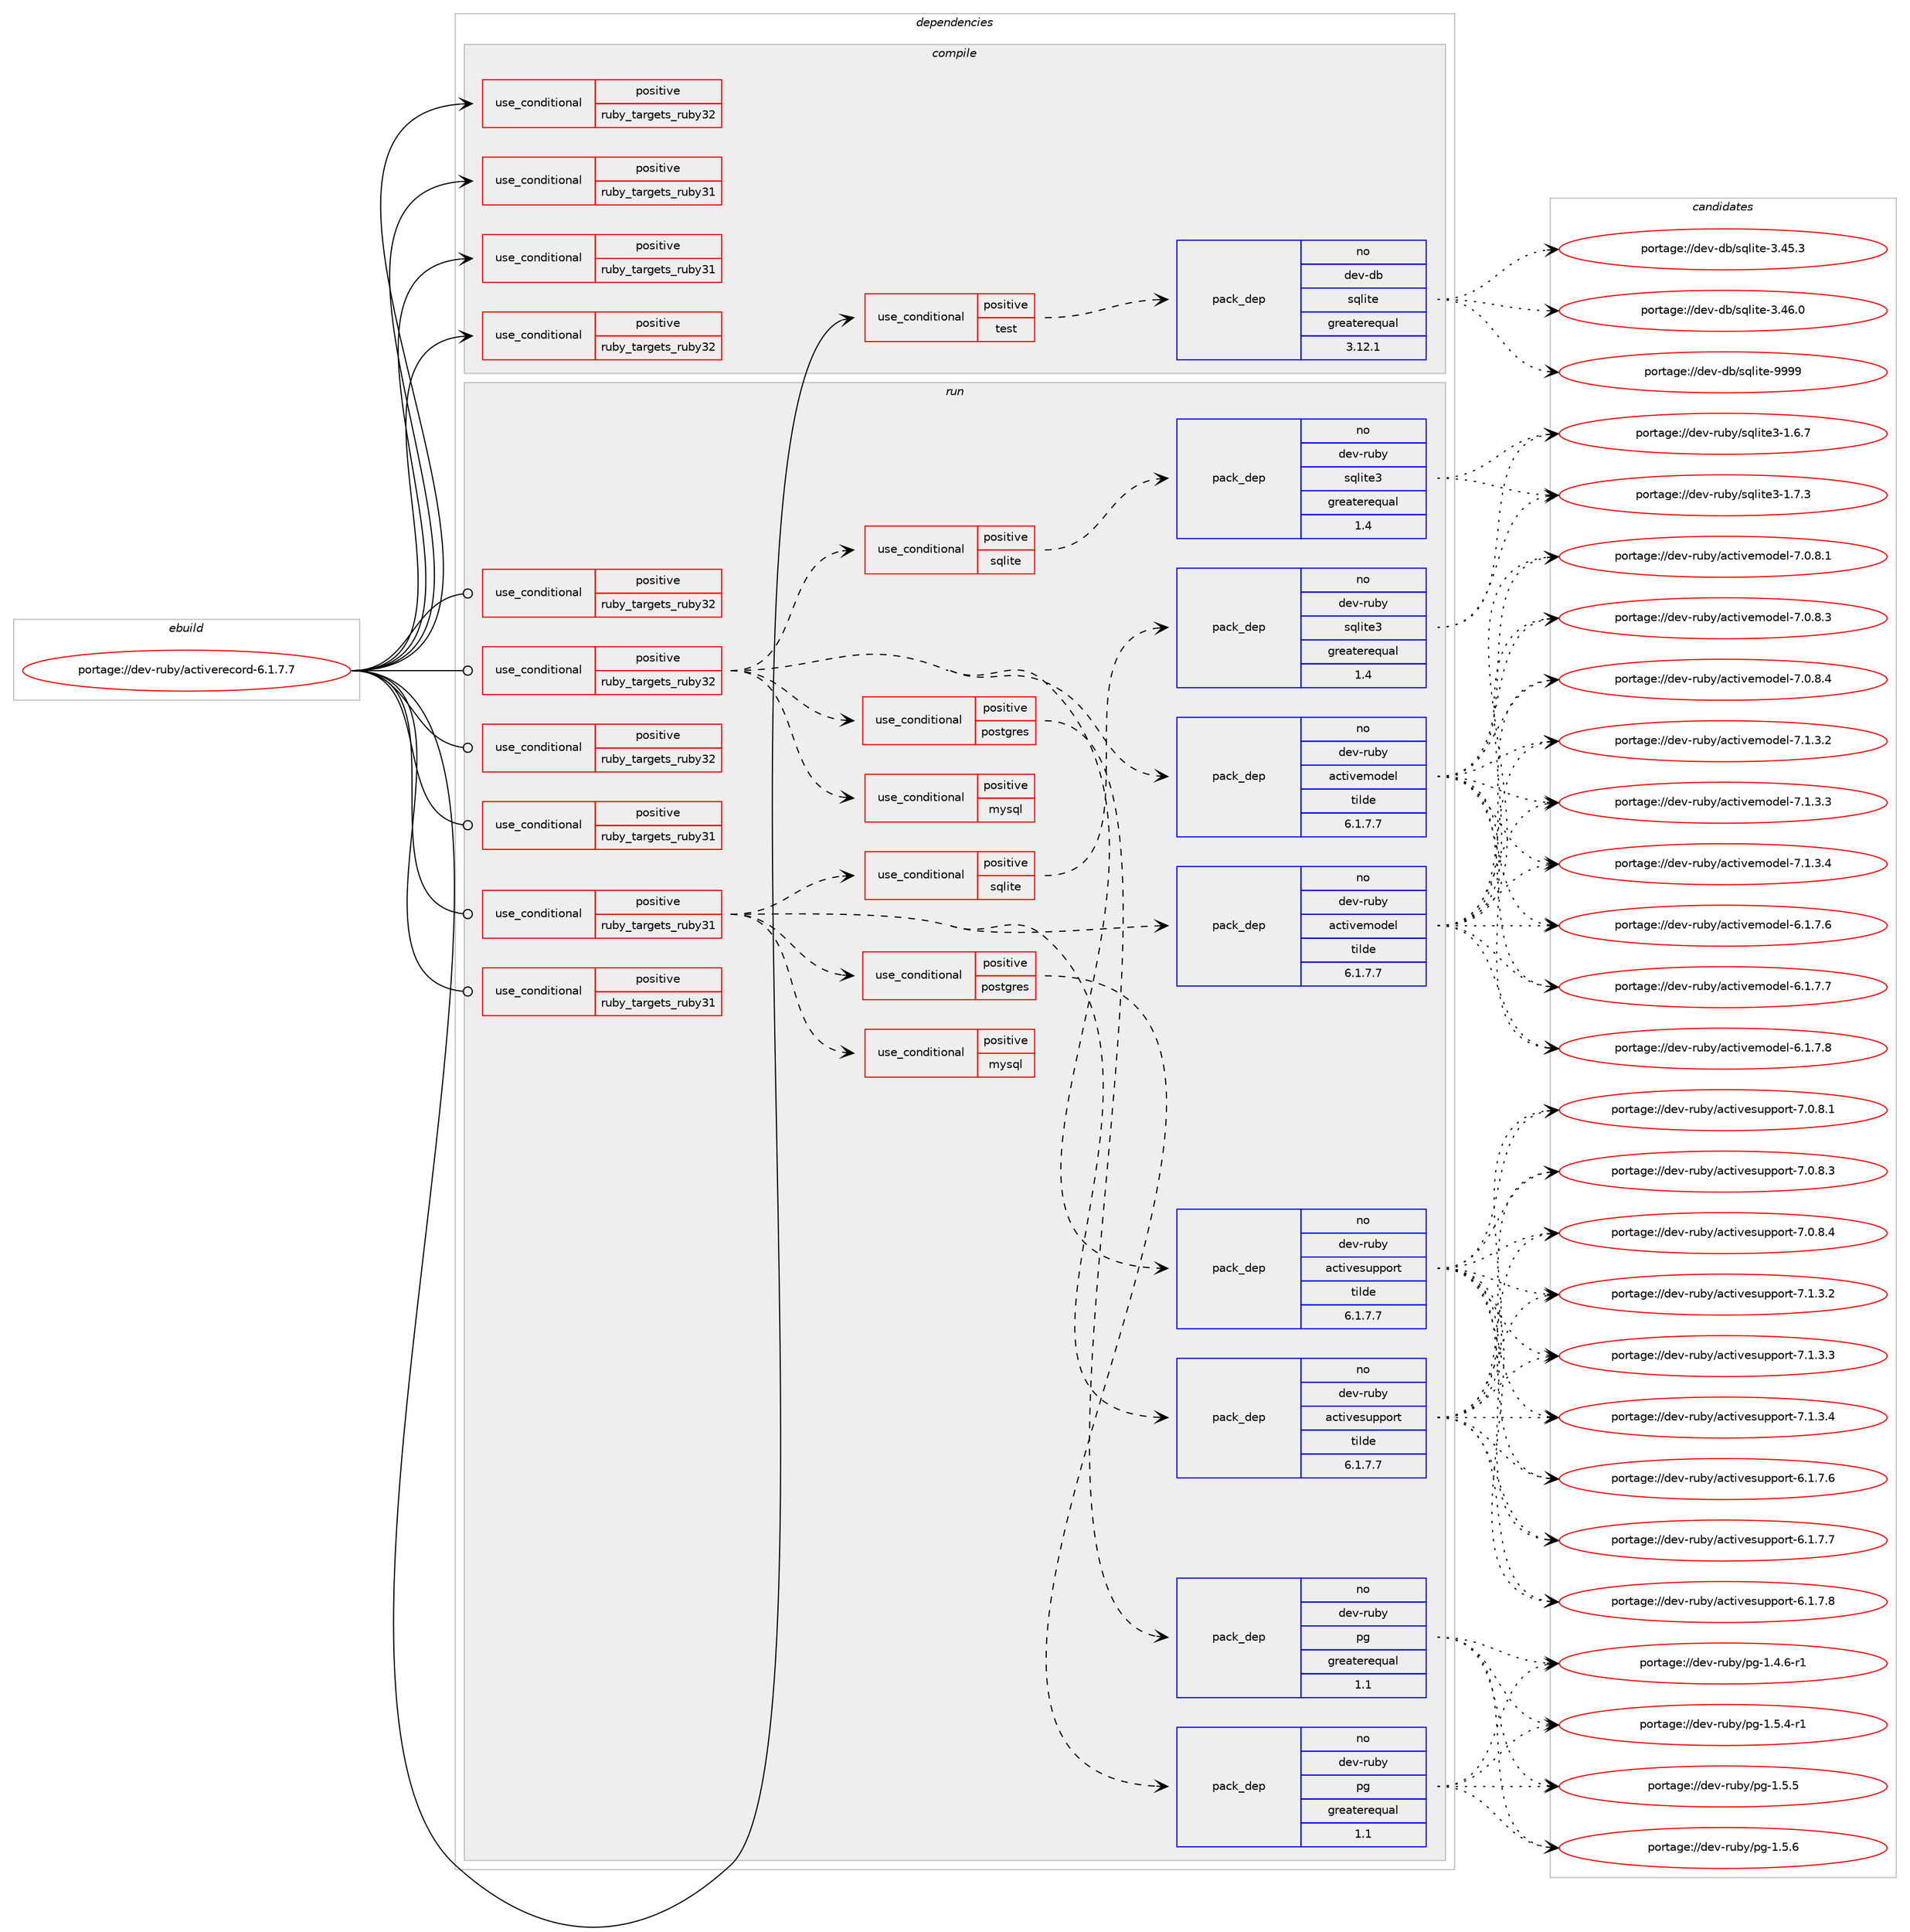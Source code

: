 digraph prolog {

# *************
# Graph options
# *************

newrank=true;
concentrate=true;
compound=true;
graph [rankdir=LR,fontname=Helvetica,fontsize=10,ranksep=1.5];#, ranksep=2.5, nodesep=0.2];
edge  [arrowhead=vee];
node  [fontname=Helvetica,fontsize=10];

# **********
# The ebuild
# **********

subgraph cluster_leftcol {
color=gray;
rank=same;
label=<<i>ebuild</i>>;
id [label="portage://dev-ruby/activerecord-6.1.7.7", color=red, width=4, href="../dev-ruby/activerecord-6.1.7.7.svg"];
}

# ****************
# The dependencies
# ****************

subgraph cluster_midcol {
color=gray;
label=<<i>dependencies</i>>;
subgraph cluster_compile {
fillcolor="#eeeeee";
style=filled;
label=<<i>compile</i>>;
subgraph cond42458 {
dependency88855 [label=<<TABLE BORDER="0" CELLBORDER="1" CELLSPACING="0" CELLPADDING="4"><TR><TD ROWSPAN="3" CELLPADDING="10">use_conditional</TD></TR><TR><TD>positive</TD></TR><TR><TD>ruby_targets_ruby31</TD></TR></TABLE>>, shape=none, color=red];
# *** BEGIN UNKNOWN DEPENDENCY TYPE (TODO) ***
# dependency88855 -> package_dependency(portage://dev-ruby/activerecord-6.1.7.7,install,no,dev-lang,ruby,none,[,,],[slot(3.1)],[])
# *** END UNKNOWN DEPENDENCY TYPE (TODO) ***

}
id:e -> dependency88855:w [weight=20,style="solid",arrowhead="vee"];
subgraph cond42459 {
dependency88856 [label=<<TABLE BORDER="0" CELLBORDER="1" CELLSPACING="0" CELLPADDING="4"><TR><TD ROWSPAN="3" CELLPADDING="10">use_conditional</TD></TR><TR><TD>positive</TD></TR><TR><TD>ruby_targets_ruby31</TD></TR></TABLE>>, shape=none, color=red];
# *** BEGIN UNKNOWN DEPENDENCY TYPE (TODO) ***
# dependency88856 -> package_dependency(portage://dev-ruby/activerecord-6.1.7.7,install,no,virtual,rubygems,none,[,,],[],[use(enable(ruby_targets_ruby31),negative)])
# *** END UNKNOWN DEPENDENCY TYPE (TODO) ***

}
id:e -> dependency88856:w [weight=20,style="solid",arrowhead="vee"];
subgraph cond42460 {
dependency88857 [label=<<TABLE BORDER="0" CELLBORDER="1" CELLSPACING="0" CELLPADDING="4"><TR><TD ROWSPAN="3" CELLPADDING="10">use_conditional</TD></TR><TR><TD>positive</TD></TR><TR><TD>ruby_targets_ruby32</TD></TR></TABLE>>, shape=none, color=red];
# *** BEGIN UNKNOWN DEPENDENCY TYPE (TODO) ***
# dependency88857 -> package_dependency(portage://dev-ruby/activerecord-6.1.7.7,install,no,dev-lang,ruby,none,[,,],[slot(3.2)],[])
# *** END UNKNOWN DEPENDENCY TYPE (TODO) ***

}
id:e -> dependency88857:w [weight=20,style="solid",arrowhead="vee"];
subgraph cond42461 {
dependency88858 [label=<<TABLE BORDER="0" CELLBORDER="1" CELLSPACING="0" CELLPADDING="4"><TR><TD ROWSPAN="3" CELLPADDING="10">use_conditional</TD></TR><TR><TD>positive</TD></TR><TR><TD>ruby_targets_ruby32</TD></TR></TABLE>>, shape=none, color=red];
# *** BEGIN UNKNOWN DEPENDENCY TYPE (TODO) ***
# dependency88858 -> package_dependency(portage://dev-ruby/activerecord-6.1.7.7,install,no,virtual,rubygems,none,[,,],[],[use(enable(ruby_targets_ruby32),negative)])
# *** END UNKNOWN DEPENDENCY TYPE (TODO) ***

}
id:e -> dependency88858:w [weight=20,style="solid",arrowhead="vee"];
subgraph cond42462 {
dependency88859 [label=<<TABLE BORDER="0" CELLBORDER="1" CELLSPACING="0" CELLPADDING="4"><TR><TD ROWSPAN="3" CELLPADDING="10">use_conditional</TD></TR><TR><TD>positive</TD></TR><TR><TD>test</TD></TR></TABLE>>, shape=none, color=red];
subgraph pack45149 {
dependency88860 [label=<<TABLE BORDER="0" CELLBORDER="1" CELLSPACING="0" CELLPADDING="4" WIDTH="220"><TR><TD ROWSPAN="6" CELLPADDING="30">pack_dep</TD></TR><TR><TD WIDTH="110">no</TD></TR><TR><TD>dev-db</TD></TR><TR><TD>sqlite</TD></TR><TR><TD>greaterequal</TD></TR><TR><TD>3.12.1</TD></TR></TABLE>>, shape=none, color=blue];
}
dependency88859:e -> dependency88860:w [weight=20,style="dashed",arrowhead="vee"];
}
id:e -> dependency88859:w [weight=20,style="solid",arrowhead="vee"];
}
subgraph cluster_compileandrun {
fillcolor="#eeeeee";
style=filled;
label=<<i>compile and run</i>>;
}
subgraph cluster_run {
fillcolor="#eeeeee";
style=filled;
label=<<i>run</i>>;
subgraph cond42463 {
dependency88861 [label=<<TABLE BORDER="0" CELLBORDER="1" CELLSPACING="0" CELLPADDING="4"><TR><TD ROWSPAN="3" CELLPADDING="10">use_conditional</TD></TR><TR><TD>positive</TD></TR><TR><TD>ruby_targets_ruby31</TD></TR></TABLE>>, shape=none, color=red];
# *** BEGIN UNKNOWN DEPENDENCY TYPE (TODO) ***
# dependency88861 -> package_dependency(portage://dev-ruby/activerecord-6.1.7.7,run,no,dev-lang,ruby,none,[,,],[slot(3.1)],[])
# *** END UNKNOWN DEPENDENCY TYPE (TODO) ***

}
id:e -> dependency88861:w [weight=20,style="solid",arrowhead="odot"];
subgraph cond42464 {
dependency88862 [label=<<TABLE BORDER="0" CELLBORDER="1" CELLSPACING="0" CELLPADDING="4"><TR><TD ROWSPAN="3" CELLPADDING="10">use_conditional</TD></TR><TR><TD>positive</TD></TR><TR><TD>ruby_targets_ruby31</TD></TR></TABLE>>, shape=none, color=red];
subgraph pack45150 {
dependency88863 [label=<<TABLE BORDER="0" CELLBORDER="1" CELLSPACING="0" CELLPADDING="4" WIDTH="220"><TR><TD ROWSPAN="6" CELLPADDING="30">pack_dep</TD></TR><TR><TD WIDTH="110">no</TD></TR><TR><TD>dev-ruby</TD></TR><TR><TD>activesupport</TD></TR><TR><TD>tilde</TD></TR><TR><TD>6.1.7.7</TD></TR></TABLE>>, shape=none, color=blue];
}
dependency88862:e -> dependency88863:w [weight=20,style="dashed",arrowhead="vee"];
subgraph pack45151 {
dependency88864 [label=<<TABLE BORDER="0" CELLBORDER="1" CELLSPACING="0" CELLPADDING="4" WIDTH="220"><TR><TD ROWSPAN="6" CELLPADDING="30">pack_dep</TD></TR><TR><TD WIDTH="110">no</TD></TR><TR><TD>dev-ruby</TD></TR><TR><TD>activemodel</TD></TR><TR><TD>tilde</TD></TR><TR><TD>6.1.7.7</TD></TR></TABLE>>, shape=none, color=blue];
}
dependency88862:e -> dependency88864:w [weight=20,style="dashed",arrowhead="vee"];
subgraph cond42465 {
dependency88865 [label=<<TABLE BORDER="0" CELLBORDER="1" CELLSPACING="0" CELLPADDING="4"><TR><TD ROWSPAN="3" CELLPADDING="10">use_conditional</TD></TR><TR><TD>positive</TD></TR><TR><TD>sqlite</TD></TR></TABLE>>, shape=none, color=red];
subgraph pack45152 {
dependency88866 [label=<<TABLE BORDER="0" CELLBORDER="1" CELLSPACING="0" CELLPADDING="4" WIDTH="220"><TR><TD ROWSPAN="6" CELLPADDING="30">pack_dep</TD></TR><TR><TD WIDTH="110">no</TD></TR><TR><TD>dev-ruby</TD></TR><TR><TD>sqlite3</TD></TR><TR><TD>greaterequal</TD></TR><TR><TD>1.4</TD></TR></TABLE>>, shape=none, color=blue];
}
dependency88865:e -> dependency88866:w [weight=20,style="dashed",arrowhead="vee"];
}
dependency88862:e -> dependency88865:w [weight=20,style="dashed",arrowhead="vee"];
subgraph cond42466 {
dependency88867 [label=<<TABLE BORDER="0" CELLBORDER="1" CELLSPACING="0" CELLPADDING="4"><TR><TD ROWSPAN="3" CELLPADDING="10">use_conditional</TD></TR><TR><TD>positive</TD></TR><TR><TD>mysql</TD></TR></TABLE>>, shape=none, color=red];
# *** BEGIN UNKNOWN DEPENDENCY TYPE (TODO) ***
# dependency88867 -> package_dependency(portage://dev-ruby/activerecord-6.1.7.7,run,no,dev-ruby,mysql2,none,[,,],[slot(0.5)],[use(enable(ruby_targets_ruby31),negative)])
# *** END UNKNOWN DEPENDENCY TYPE (TODO) ***

}
dependency88862:e -> dependency88867:w [weight=20,style="dashed",arrowhead="vee"];
subgraph cond42467 {
dependency88868 [label=<<TABLE BORDER="0" CELLBORDER="1" CELLSPACING="0" CELLPADDING="4"><TR><TD ROWSPAN="3" CELLPADDING="10">use_conditional</TD></TR><TR><TD>positive</TD></TR><TR><TD>postgres</TD></TR></TABLE>>, shape=none, color=red];
subgraph pack45153 {
dependency88869 [label=<<TABLE BORDER="0" CELLBORDER="1" CELLSPACING="0" CELLPADDING="4" WIDTH="220"><TR><TD ROWSPAN="6" CELLPADDING="30">pack_dep</TD></TR><TR><TD WIDTH="110">no</TD></TR><TR><TD>dev-ruby</TD></TR><TR><TD>pg</TD></TR><TR><TD>greaterequal</TD></TR><TR><TD>1.1</TD></TR></TABLE>>, shape=none, color=blue];
}
dependency88868:e -> dependency88869:w [weight=20,style="dashed",arrowhead="vee"];
}
dependency88862:e -> dependency88868:w [weight=20,style="dashed",arrowhead="vee"];
}
id:e -> dependency88862:w [weight=20,style="solid",arrowhead="odot"];
subgraph cond42468 {
dependency88870 [label=<<TABLE BORDER="0" CELLBORDER="1" CELLSPACING="0" CELLPADDING="4"><TR><TD ROWSPAN="3" CELLPADDING="10">use_conditional</TD></TR><TR><TD>positive</TD></TR><TR><TD>ruby_targets_ruby31</TD></TR></TABLE>>, shape=none, color=red];
# *** BEGIN UNKNOWN DEPENDENCY TYPE (TODO) ***
# dependency88870 -> package_dependency(portage://dev-ruby/activerecord-6.1.7.7,run,no,virtual,rubygems,none,[,,],[],[use(enable(ruby_targets_ruby31),negative)])
# *** END UNKNOWN DEPENDENCY TYPE (TODO) ***

}
id:e -> dependency88870:w [weight=20,style="solid",arrowhead="odot"];
subgraph cond42469 {
dependency88871 [label=<<TABLE BORDER="0" CELLBORDER="1" CELLSPACING="0" CELLPADDING="4"><TR><TD ROWSPAN="3" CELLPADDING="10">use_conditional</TD></TR><TR><TD>positive</TD></TR><TR><TD>ruby_targets_ruby32</TD></TR></TABLE>>, shape=none, color=red];
# *** BEGIN UNKNOWN DEPENDENCY TYPE (TODO) ***
# dependency88871 -> package_dependency(portage://dev-ruby/activerecord-6.1.7.7,run,no,dev-lang,ruby,none,[,,],[slot(3.2)],[])
# *** END UNKNOWN DEPENDENCY TYPE (TODO) ***

}
id:e -> dependency88871:w [weight=20,style="solid",arrowhead="odot"];
subgraph cond42470 {
dependency88872 [label=<<TABLE BORDER="0" CELLBORDER="1" CELLSPACING="0" CELLPADDING="4"><TR><TD ROWSPAN="3" CELLPADDING="10">use_conditional</TD></TR><TR><TD>positive</TD></TR><TR><TD>ruby_targets_ruby32</TD></TR></TABLE>>, shape=none, color=red];
subgraph pack45154 {
dependency88873 [label=<<TABLE BORDER="0" CELLBORDER="1" CELLSPACING="0" CELLPADDING="4" WIDTH="220"><TR><TD ROWSPAN="6" CELLPADDING="30">pack_dep</TD></TR><TR><TD WIDTH="110">no</TD></TR><TR><TD>dev-ruby</TD></TR><TR><TD>activesupport</TD></TR><TR><TD>tilde</TD></TR><TR><TD>6.1.7.7</TD></TR></TABLE>>, shape=none, color=blue];
}
dependency88872:e -> dependency88873:w [weight=20,style="dashed",arrowhead="vee"];
subgraph pack45155 {
dependency88874 [label=<<TABLE BORDER="0" CELLBORDER="1" CELLSPACING="0" CELLPADDING="4" WIDTH="220"><TR><TD ROWSPAN="6" CELLPADDING="30">pack_dep</TD></TR><TR><TD WIDTH="110">no</TD></TR><TR><TD>dev-ruby</TD></TR><TR><TD>activemodel</TD></TR><TR><TD>tilde</TD></TR><TR><TD>6.1.7.7</TD></TR></TABLE>>, shape=none, color=blue];
}
dependency88872:e -> dependency88874:w [weight=20,style="dashed",arrowhead="vee"];
subgraph cond42471 {
dependency88875 [label=<<TABLE BORDER="0" CELLBORDER="1" CELLSPACING="0" CELLPADDING="4"><TR><TD ROWSPAN="3" CELLPADDING="10">use_conditional</TD></TR><TR><TD>positive</TD></TR><TR><TD>sqlite</TD></TR></TABLE>>, shape=none, color=red];
subgraph pack45156 {
dependency88876 [label=<<TABLE BORDER="0" CELLBORDER="1" CELLSPACING="0" CELLPADDING="4" WIDTH="220"><TR><TD ROWSPAN="6" CELLPADDING="30">pack_dep</TD></TR><TR><TD WIDTH="110">no</TD></TR><TR><TD>dev-ruby</TD></TR><TR><TD>sqlite3</TD></TR><TR><TD>greaterequal</TD></TR><TR><TD>1.4</TD></TR></TABLE>>, shape=none, color=blue];
}
dependency88875:e -> dependency88876:w [weight=20,style="dashed",arrowhead="vee"];
}
dependency88872:e -> dependency88875:w [weight=20,style="dashed",arrowhead="vee"];
subgraph cond42472 {
dependency88877 [label=<<TABLE BORDER="0" CELLBORDER="1" CELLSPACING="0" CELLPADDING="4"><TR><TD ROWSPAN="3" CELLPADDING="10">use_conditional</TD></TR><TR><TD>positive</TD></TR><TR><TD>mysql</TD></TR></TABLE>>, shape=none, color=red];
# *** BEGIN UNKNOWN DEPENDENCY TYPE (TODO) ***
# dependency88877 -> package_dependency(portage://dev-ruby/activerecord-6.1.7.7,run,no,dev-ruby,mysql2,none,[,,],[slot(0.5)],[use(enable(ruby_targets_ruby32),negative)])
# *** END UNKNOWN DEPENDENCY TYPE (TODO) ***

}
dependency88872:e -> dependency88877:w [weight=20,style="dashed",arrowhead="vee"];
subgraph cond42473 {
dependency88878 [label=<<TABLE BORDER="0" CELLBORDER="1" CELLSPACING="0" CELLPADDING="4"><TR><TD ROWSPAN="3" CELLPADDING="10">use_conditional</TD></TR><TR><TD>positive</TD></TR><TR><TD>postgres</TD></TR></TABLE>>, shape=none, color=red];
subgraph pack45157 {
dependency88879 [label=<<TABLE BORDER="0" CELLBORDER="1" CELLSPACING="0" CELLPADDING="4" WIDTH="220"><TR><TD ROWSPAN="6" CELLPADDING="30">pack_dep</TD></TR><TR><TD WIDTH="110">no</TD></TR><TR><TD>dev-ruby</TD></TR><TR><TD>pg</TD></TR><TR><TD>greaterequal</TD></TR><TR><TD>1.1</TD></TR></TABLE>>, shape=none, color=blue];
}
dependency88878:e -> dependency88879:w [weight=20,style="dashed",arrowhead="vee"];
}
dependency88872:e -> dependency88878:w [weight=20,style="dashed",arrowhead="vee"];
}
id:e -> dependency88872:w [weight=20,style="solid",arrowhead="odot"];
subgraph cond42474 {
dependency88880 [label=<<TABLE BORDER="0" CELLBORDER="1" CELLSPACING="0" CELLPADDING="4"><TR><TD ROWSPAN="3" CELLPADDING="10">use_conditional</TD></TR><TR><TD>positive</TD></TR><TR><TD>ruby_targets_ruby32</TD></TR></TABLE>>, shape=none, color=red];
# *** BEGIN UNKNOWN DEPENDENCY TYPE (TODO) ***
# dependency88880 -> package_dependency(portage://dev-ruby/activerecord-6.1.7.7,run,no,virtual,rubygems,none,[,,],[],[use(enable(ruby_targets_ruby32),negative)])
# *** END UNKNOWN DEPENDENCY TYPE (TODO) ***

}
id:e -> dependency88880:w [weight=20,style="solid",arrowhead="odot"];
}
}

# **************
# The candidates
# **************

subgraph cluster_choices {
rank=same;
color=gray;
label=<<i>candidates</i>>;

subgraph choice45149 {
color=black;
nodesep=1;
choice10010111845100984711511310810511610145514652534651 [label="portage://dev-db/sqlite-3.45.3", color=red, width=4,href="../dev-db/sqlite-3.45.3.svg"];
choice10010111845100984711511310810511610145514652544648 [label="portage://dev-db/sqlite-3.46.0", color=red, width=4,href="../dev-db/sqlite-3.46.0.svg"];
choice1001011184510098471151131081051161014557575757 [label="portage://dev-db/sqlite-9999", color=red, width=4,href="../dev-db/sqlite-9999.svg"];
dependency88860:e -> choice10010111845100984711511310810511610145514652534651:w [style=dotted,weight="100"];
dependency88860:e -> choice10010111845100984711511310810511610145514652544648:w [style=dotted,weight="100"];
dependency88860:e -> choice1001011184510098471151131081051161014557575757:w [style=dotted,weight="100"];
}
subgraph choice45150 {
color=black;
nodesep=1;
choice10010111845114117981214797991161051181011151171121121111141164554464946554654 [label="portage://dev-ruby/activesupport-6.1.7.6", color=red, width=4,href="../dev-ruby/activesupport-6.1.7.6.svg"];
choice10010111845114117981214797991161051181011151171121121111141164554464946554655 [label="portage://dev-ruby/activesupport-6.1.7.7", color=red, width=4,href="../dev-ruby/activesupport-6.1.7.7.svg"];
choice10010111845114117981214797991161051181011151171121121111141164554464946554656 [label="portage://dev-ruby/activesupport-6.1.7.8", color=red, width=4,href="../dev-ruby/activesupport-6.1.7.8.svg"];
choice10010111845114117981214797991161051181011151171121121111141164555464846564649 [label="portage://dev-ruby/activesupport-7.0.8.1", color=red, width=4,href="../dev-ruby/activesupport-7.0.8.1.svg"];
choice10010111845114117981214797991161051181011151171121121111141164555464846564651 [label="portage://dev-ruby/activesupport-7.0.8.3", color=red, width=4,href="../dev-ruby/activesupport-7.0.8.3.svg"];
choice10010111845114117981214797991161051181011151171121121111141164555464846564652 [label="portage://dev-ruby/activesupport-7.0.8.4", color=red, width=4,href="../dev-ruby/activesupport-7.0.8.4.svg"];
choice10010111845114117981214797991161051181011151171121121111141164555464946514650 [label="portage://dev-ruby/activesupport-7.1.3.2", color=red, width=4,href="../dev-ruby/activesupport-7.1.3.2.svg"];
choice10010111845114117981214797991161051181011151171121121111141164555464946514651 [label="portage://dev-ruby/activesupport-7.1.3.3", color=red, width=4,href="../dev-ruby/activesupport-7.1.3.3.svg"];
choice10010111845114117981214797991161051181011151171121121111141164555464946514652 [label="portage://dev-ruby/activesupport-7.1.3.4", color=red, width=4,href="../dev-ruby/activesupport-7.1.3.4.svg"];
dependency88863:e -> choice10010111845114117981214797991161051181011151171121121111141164554464946554654:w [style=dotted,weight="100"];
dependency88863:e -> choice10010111845114117981214797991161051181011151171121121111141164554464946554655:w [style=dotted,weight="100"];
dependency88863:e -> choice10010111845114117981214797991161051181011151171121121111141164554464946554656:w [style=dotted,weight="100"];
dependency88863:e -> choice10010111845114117981214797991161051181011151171121121111141164555464846564649:w [style=dotted,weight="100"];
dependency88863:e -> choice10010111845114117981214797991161051181011151171121121111141164555464846564651:w [style=dotted,weight="100"];
dependency88863:e -> choice10010111845114117981214797991161051181011151171121121111141164555464846564652:w [style=dotted,weight="100"];
dependency88863:e -> choice10010111845114117981214797991161051181011151171121121111141164555464946514650:w [style=dotted,weight="100"];
dependency88863:e -> choice10010111845114117981214797991161051181011151171121121111141164555464946514651:w [style=dotted,weight="100"];
dependency88863:e -> choice10010111845114117981214797991161051181011151171121121111141164555464946514652:w [style=dotted,weight="100"];
}
subgraph choice45151 {
color=black;
nodesep=1;
choice10010111845114117981214797991161051181011091111001011084554464946554654 [label="portage://dev-ruby/activemodel-6.1.7.6", color=red, width=4,href="../dev-ruby/activemodel-6.1.7.6.svg"];
choice10010111845114117981214797991161051181011091111001011084554464946554655 [label="portage://dev-ruby/activemodel-6.1.7.7", color=red, width=4,href="../dev-ruby/activemodel-6.1.7.7.svg"];
choice10010111845114117981214797991161051181011091111001011084554464946554656 [label="portage://dev-ruby/activemodel-6.1.7.8", color=red, width=4,href="../dev-ruby/activemodel-6.1.7.8.svg"];
choice10010111845114117981214797991161051181011091111001011084555464846564649 [label="portage://dev-ruby/activemodel-7.0.8.1", color=red, width=4,href="../dev-ruby/activemodel-7.0.8.1.svg"];
choice10010111845114117981214797991161051181011091111001011084555464846564651 [label="portage://dev-ruby/activemodel-7.0.8.3", color=red, width=4,href="../dev-ruby/activemodel-7.0.8.3.svg"];
choice10010111845114117981214797991161051181011091111001011084555464846564652 [label="portage://dev-ruby/activemodel-7.0.8.4", color=red, width=4,href="../dev-ruby/activemodel-7.0.8.4.svg"];
choice10010111845114117981214797991161051181011091111001011084555464946514650 [label="portage://dev-ruby/activemodel-7.1.3.2", color=red, width=4,href="../dev-ruby/activemodel-7.1.3.2.svg"];
choice10010111845114117981214797991161051181011091111001011084555464946514651 [label="portage://dev-ruby/activemodel-7.1.3.3", color=red, width=4,href="../dev-ruby/activemodel-7.1.3.3.svg"];
choice10010111845114117981214797991161051181011091111001011084555464946514652 [label="portage://dev-ruby/activemodel-7.1.3.4", color=red, width=4,href="../dev-ruby/activemodel-7.1.3.4.svg"];
dependency88864:e -> choice10010111845114117981214797991161051181011091111001011084554464946554654:w [style=dotted,weight="100"];
dependency88864:e -> choice10010111845114117981214797991161051181011091111001011084554464946554655:w [style=dotted,weight="100"];
dependency88864:e -> choice10010111845114117981214797991161051181011091111001011084554464946554656:w [style=dotted,weight="100"];
dependency88864:e -> choice10010111845114117981214797991161051181011091111001011084555464846564649:w [style=dotted,weight="100"];
dependency88864:e -> choice10010111845114117981214797991161051181011091111001011084555464846564651:w [style=dotted,weight="100"];
dependency88864:e -> choice10010111845114117981214797991161051181011091111001011084555464846564652:w [style=dotted,weight="100"];
dependency88864:e -> choice10010111845114117981214797991161051181011091111001011084555464946514650:w [style=dotted,weight="100"];
dependency88864:e -> choice10010111845114117981214797991161051181011091111001011084555464946514651:w [style=dotted,weight="100"];
dependency88864:e -> choice10010111845114117981214797991161051181011091111001011084555464946514652:w [style=dotted,weight="100"];
}
subgraph choice45152 {
color=black;
nodesep=1;
choice10010111845114117981214711511310810511610151454946544655 [label="portage://dev-ruby/sqlite3-1.6.7", color=red, width=4,href="../dev-ruby/sqlite3-1.6.7.svg"];
choice10010111845114117981214711511310810511610151454946554651 [label="portage://dev-ruby/sqlite3-1.7.3", color=red, width=4,href="../dev-ruby/sqlite3-1.7.3.svg"];
dependency88866:e -> choice10010111845114117981214711511310810511610151454946544655:w [style=dotted,weight="100"];
dependency88866:e -> choice10010111845114117981214711511310810511610151454946554651:w [style=dotted,weight="100"];
}
subgraph choice45153 {
color=black;
nodesep=1;
choice1001011184511411798121471121034549465246544511449 [label="portage://dev-ruby/pg-1.4.6-r1", color=red, width=4,href="../dev-ruby/pg-1.4.6-r1.svg"];
choice1001011184511411798121471121034549465346524511449 [label="portage://dev-ruby/pg-1.5.4-r1", color=red, width=4,href="../dev-ruby/pg-1.5.4-r1.svg"];
choice100101118451141179812147112103454946534653 [label="portage://dev-ruby/pg-1.5.5", color=red, width=4,href="../dev-ruby/pg-1.5.5.svg"];
choice100101118451141179812147112103454946534654 [label="portage://dev-ruby/pg-1.5.6", color=red, width=4,href="../dev-ruby/pg-1.5.6.svg"];
dependency88869:e -> choice1001011184511411798121471121034549465246544511449:w [style=dotted,weight="100"];
dependency88869:e -> choice1001011184511411798121471121034549465346524511449:w [style=dotted,weight="100"];
dependency88869:e -> choice100101118451141179812147112103454946534653:w [style=dotted,weight="100"];
dependency88869:e -> choice100101118451141179812147112103454946534654:w [style=dotted,weight="100"];
}
subgraph choice45154 {
color=black;
nodesep=1;
choice10010111845114117981214797991161051181011151171121121111141164554464946554654 [label="portage://dev-ruby/activesupport-6.1.7.6", color=red, width=4,href="../dev-ruby/activesupport-6.1.7.6.svg"];
choice10010111845114117981214797991161051181011151171121121111141164554464946554655 [label="portage://dev-ruby/activesupport-6.1.7.7", color=red, width=4,href="../dev-ruby/activesupport-6.1.7.7.svg"];
choice10010111845114117981214797991161051181011151171121121111141164554464946554656 [label="portage://dev-ruby/activesupport-6.1.7.8", color=red, width=4,href="../dev-ruby/activesupport-6.1.7.8.svg"];
choice10010111845114117981214797991161051181011151171121121111141164555464846564649 [label="portage://dev-ruby/activesupport-7.0.8.1", color=red, width=4,href="../dev-ruby/activesupport-7.0.8.1.svg"];
choice10010111845114117981214797991161051181011151171121121111141164555464846564651 [label="portage://dev-ruby/activesupport-7.0.8.3", color=red, width=4,href="../dev-ruby/activesupport-7.0.8.3.svg"];
choice10010111845114117981214797991161051181011151171121121111141164555464846564652 [label="portage://dev-ruby/activesupport-7.0.8.4", color=red, width=4,href="../dev-ruby/activesupport-7.0.8.4.svg"];
choice10010111845114117981214797991161051181011151171121121111141164555464946514650 [label="portage://dev-ruby/activesupport-7.1.3.2", color=red, width=4,href="../dev-ruby/activesupport-7.1.3.2.svg"];
choice10010111845114117981214797991161051181011151171121121111141164555464946514651 [label="portage://dev-ruby/activesupport-7.1.3.3", color=red, width=4,href="../dev-ruby/activesupport-7.1.3.3.svg"];
choice10010111845114117981214797991161051181011151171121121111141164555464946514652 [label="portage://dev-ruby/activesupport-7.1.3.4", color=red, width=4,href="../dev-ruby/activesupport-7.1.3.4.svg"];
dependency88873:e -> choice10010111845114117981214797991161051181011151171121121111141164554464946554654:w [style=dotted,weight="100"];
dependency88873:e -> choice10010111845114117981214797991161051181011151171121121111141164554464946554655:w [style=dotted,weight="100"];
dependency88873:e -> choice10010111845114117981214797991161051181011151171121121111141164554464946554656:w [style=dotted,weight="100"];
dependency88873:e -> choice10010111845114117981214797991161051181011151171121121111141164555464846564649:w [style=dotted,weight="100"];
dependency88873:e -> choice10010111845114117981214797991161051181011151171121121111141164555464846564651:w [style=dotted,weight="100"];
dependency88873:e -> choice10010111845114117981214797991161051181011151171121121111141164555464846564652:w [style=dotted,weight="100"];
dependency88873:e -> choice10010111845114117981214797991161051181011151171121121111141164555464946514650:w [style=dotted,weight="100"];
dependency88873:e -> choice10010111845114117981214797991161051181011151171121121111141164555464946514651:w [style=dotted,weight="100"];
dependency88873:e -> choice10010111845114117981214797991161051181011151171121121111141164555464946514652:w [style=dotted,weight="100"];
}
subgraph choice45155 {
color=black;
nodesep=1;
choice10010111845114117981214797991161051181011091111001011084554464946554654 [label="portage://dev-ruby/activemodel-6.1.7.6", color=red, width=4,href="../dev-ruby/activemodel-6.1.7.6.svg"];
choice10010111845114117981214797991161051181011091111001011084554464946554655 [label="portage://dev-ruby/activemodel-6.1.7.7", color=red, width=4,href="../dev-ruby/activemodel-6.1.7.7.svg"];
choice10010111845114117981214797991161051181011091111001011084554464946554656 [label="portage://dev-ruby/activemodel-6.1.7.8", color=red, width=4,href="../dev-ruby/activemodel-6.1.7.8.svg"];
choice10010111845114117981214797991161051181011091111001011084555464846564649 [label="portage://dev-ruby/activemodel-7.0.8.1", color=red, width=4,href="../dev-ruby/activemodel-7.0.8.1.svg"];
choice10010111845114117981214797991161051181011091111001011084555464846564651 [label="portage://dev-ruby/activemodel-7.0.8.3", color=red, width=4,href="../dev-ruby/activemodel-7.0.8.3.svg"];
choice10010111845114117981214797991161051181011091111001011084555464846564652 [label="portage://dev-ruby/activemodel-7.0.8.4", color=red, width=4,href="../dev-ruby/activemodel-7.0.8.4.svg"];
choice10010111845114117981214797991161051181011091111001011084555464946514650 [label="portage://dev-ruby/activemodel-7.1.3.2", color=red, width=4,href="../dev-ruby/activemodel-7.1.3.2.svg"];
choice10010111845114117981214797991161051181011091111001011084555464946514651 [label="portage://dev-ruby/activemodel-7.1.3.3", color=red, width=4,href="../dev-ruby/activemodel-7.1.3.3.svg"];
choice10010111845114117981214797991161051181011091111001011084555464946514652 [label="portage://dev-ruby/activemodel-7.1.3.4", color=red, width=4,href="../dev-ruby/activemodel-7.1.3.4.svg"];
dependency88874:e -> choice10010111845114117981214797991161051181011091111001011084554464946554654:w [style=dotted,weight="100"];
dependency88874:e -> choice10010111845114117981214797991161051181011091111001011084554464946554655:w [style=dotted,weight="100"];
dependency88874:e -> choice10010111845114117981214797991161051181011091111001011084554464946554656:w [style=dotted,weight="100"];
dependency88874:e -> choice10010111845114117981214797991161051181011091111001011084555464846564649:w [style=dotted,weight="100"];
dependency88874:e -> choice10010111845114117981214797991161051181011091111001011084555464846564651:w [style=dotted,weight="100"];
dependency88874:e -> choice10010111845114117981214797991161051181011091111001011084555464846564652:w [style=dotted,weight="100"];
dependency88874:e -> choice10010111845114117981214797991161051181011091111001011084555464946514650:w [style=dotted,weight="100"];
dependency88874:e -> choice10010111845114117981214797991161051181011091111001011084555464946514651:w [style=dotted,weight="100"];
dependency88874:e -> choice10010111845114117981214797991161051181011091111001011084555464946514652:w [style=dotted,weight="100"];
}
subgraph choice45156 {
color=black;
nodesep=1;
choice10010111845114117981214711511310810511610151454946544655 [label="portage://dev-ruby/sqlite3-1.6.7", color=red, width=4,href="../dev-ruby/sqlite3-1.6.7.svg"];
choice10010111845114117981214711511310810511610151454946554651 [label="portage://dev-ruby/sqlite3-1.7.3", color=red, width=4,href="../dev-ruby/sqlite3-1.7.3.svg"];
dependency88876:e -> choice10010111845114117981214711511310810511610151454946544655:w [style=dotted,weight="100"];
dependency88876:e -> choice10010111845114117981214711511310810511610151454946554651:w [style=dotted,weight="100"];
}
subgraph choice45157 {
color=black;
nodesep=1;
choice1001011184511411798121471121034549465246544511449 [label="portage://dev-ruby/pg-1.4.6-r1", color=red, width=4,href="../dev-ruby/pg-1.4.6-r1.svg"];
choice1001011184511411798121471121034549465346524511449 [label="portage://dev-ruby/pg-1.5.4-r1", color=red, width=4,href="../dev-ruby/pg-1.5.4-r1.svg"];
choice100101118451141179812147112103454946534653 [label="portage://dev-ruby/pg-1.5.5", color=red, width=4,href="../dev-ruby/pg-1.5.5.svg"];
choice100101118451141179812147112103454946534654 [label="portage://dev-ruby/pg-1.5.6", color=red, width=4,href="../dev-ruby/pg-1.5.6.svg"];
dependency88879:e -> choice1001011184511411798121471121034549465246544511449:w [style=dotted,weight="100"];
dependency88879:e -> choice1001011184511411798121471121034549465346524511449:w [style=dotted,weight="100"];
dependency88879:e -> choice100101118451141179812147112103454946534653:w [style=dotted,weight="100"];
dependency88879:e -> choice100101118451141179812147112103454946534654:w [style=dotted,weight="100"];
}
}

}
